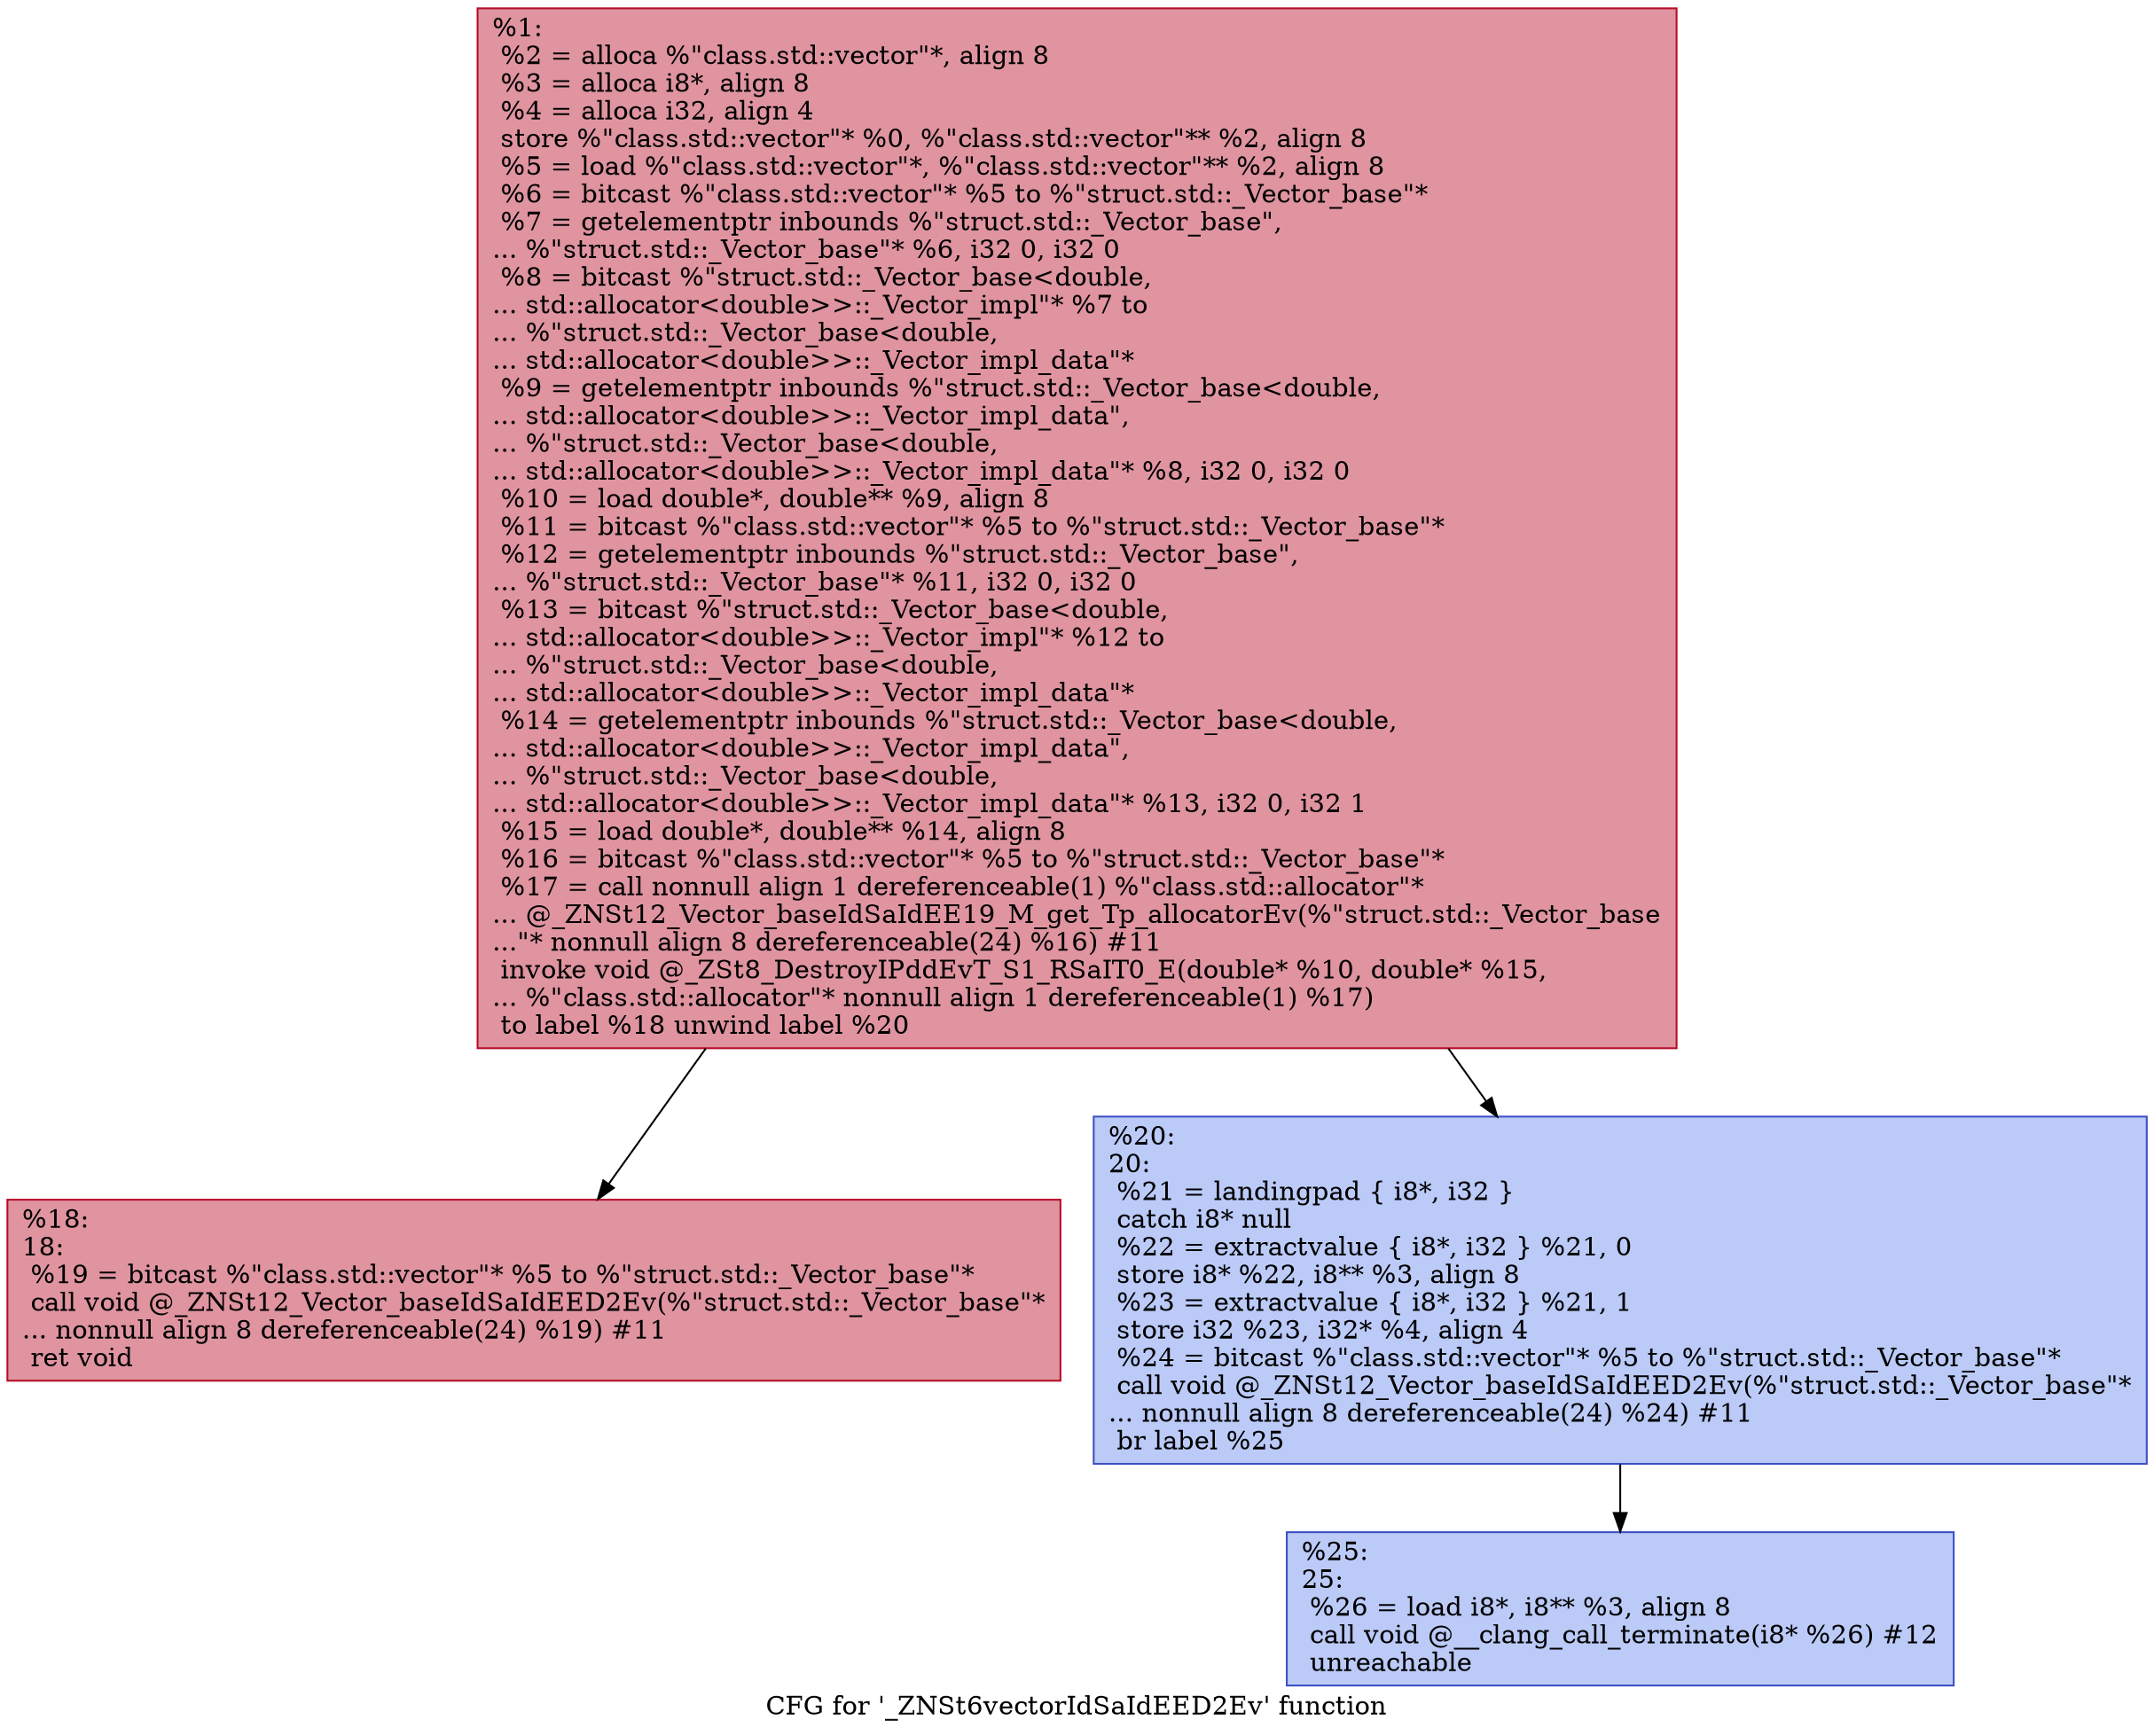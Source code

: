digraph "CFG for '_ZNSt6vectorIdSaIdEED2Ev' function" {
	label="CFG for '_ZNSt6vectorIdSaIdEED2Ev' function";

	Node0x555c73718090 [shape=record,color="#b70d28ff", style=filled, fillcolor="#b70d2870",label="{%1:\l  %2 = alloca %\"class.std::vector\"*, align 8\l  %3 = alloca i8*, align 8\l  %4 = alloca i32, align 4\l  store %\"class.std::vector\"* %0, %\"class.std::vector\"** %2, align 8\l  %5 = load %\"class.std::vector\"*, %\"class.std::vector\"** %2, align 8\l  %6 = bitcast %\"class.std::vector\"* %5 to %\"struct.std::_Vector_base\"*\l  %7 = getelementptr inbounds %\"struct.std::_Vector_base\",\l... %\"struct.std::_Vector_base\"* %6, i32 0, i32 0\l  %8 = bitcast %\"struct.std::_Vector_base\<double,\l... std::allocator\<double\>\>::_Vector_impl\"* %7 to\l... %\"struct.std::_Vector_base\<double,\l... std::allocator\<double\>\>::_Vector_impl_data\"*\l  %9 = getelementptr inbounds %\"struct.std::_Vector_base\<double,\l... std::allocator\<double\>\>::_Vector_impl_data\",\l... %\"struct.std::_Vector_base\<double,\l... std::allocator\<double\>\>::_Vector_impl_data\"* %8, i32 0, i32 0\l  %10 = load double*, double** %9, align 8\l  %11 = bitcast %\"class.std::vector\"* %5 to %\"struct.std::_Vector_base\"*\l  %12 = getelementptr inbounds %\"struct.std::_Vector_base\",\l... %\"struct.std::_Vector_base\"* %11, i32 0, i32 0\l  %13 = bitcast %\"struct.std::_Vector_base\<double,\l... std::allocator\<double\>\>::_Vector_impl\"* %12 to\l... %\"struct.std::_Vector_base\<double,\l... std::allocator\<double\>\>::_Vector_impl_data\"*\l  %14 = getelementptr inbounds %\"struct.std::_Vector_base\<double,\l... std::allocator\<double\>\>::_Vector_impl_data\",\l... %\"struct.std::_Vector_base\<double,\l... std::allocator\<double\>\>::_Vector_impl_data\"* %13, i32 0, i32 1\l  %15 = load double*, double** %14, align 8\l  %16 = bitcast %\"class.std::vector\"* %5 to %\"struct.std::_Vector_base\"*\l  %17 = call nonnull align 1 dereferenceable(1) %\"class.std::allocator\"*\l... @_ZNSt12_Vector_baseIdSaIdEE19_M_get_Tp_allocatorEv(%\"struct.std::_Vector_base\l...\"* nonnull align 8 dereferenceable(24) %16) #11\l  invoke void @_ZSt8_DestroyIPddEvT_S1_RSaIT0_E(double* %10, double* %15,\l... %\"class.std::allocator\"* nonnull align 1 dereferenceable(1) %17)\l          to label %18 unwind label %20\l}"];
	Node0x555c73718090 -> Node0x555c73718a30;
	Node0x555c73718090 -> Node0x555c73718a80;
	Node0x555c73718a30 [shape=record,color="#b70d28ff", style=filled, fillcolor="#b70d2870",label="{%18:\l18:                                               \l  %19 = bitcast %\"class.std::vector\"* %5 to %\"struct.std::_Vector_base\"*\l  call void @_ZNSt12_Vector_baseIdSaIdEED2Ev(%\"struct.std::_Vector_base\"*\l... nonnull align 8 dereferenceable(24) %19) #11\l  ret void\l}"];
	Node0x555c73718a80 [shape=record,color="#3d50c3ff", style=filled, fillcolor="#6687ed70",label="{%20:\l20:                                               \l  %21 = landingpad \{ i8*, i32 \}\l          catch i8* null\l  %22 = extractvalue \{ i8*, i32 \} %21, 0\l  store i8* %22, i8** %3, align 8\l  %23 = extractvalue \{ i8*, i32 \} %21, 1\l  store i32 %23, i32* %4, align 4\l  %24 = bitcast %\"class.std::vector\"* %5 to %\"struct.std::_Vector_base\"*\l  call void @_ZNSt12_Vector_baseIdSaIdEED2Ev(%\"struct.std::_Vector_base\"*\l... nonnull align 8 dereferenceable(24) %24) #11\l  br label %25\l}"];
	Node0x555c73718a80 -> Node0x555c737192c0;
	Node0x555c737192c0 [shape=record,color="#3d50c3ff", style=filled, fillcolor="#6687ed70",label="{%25:\l25:                                               \l  %26 = load i8*, i8** %3, align 8\l  call void @__clang_call_terminate(i8* %26) #12\l  unreachable\l}"];
}
